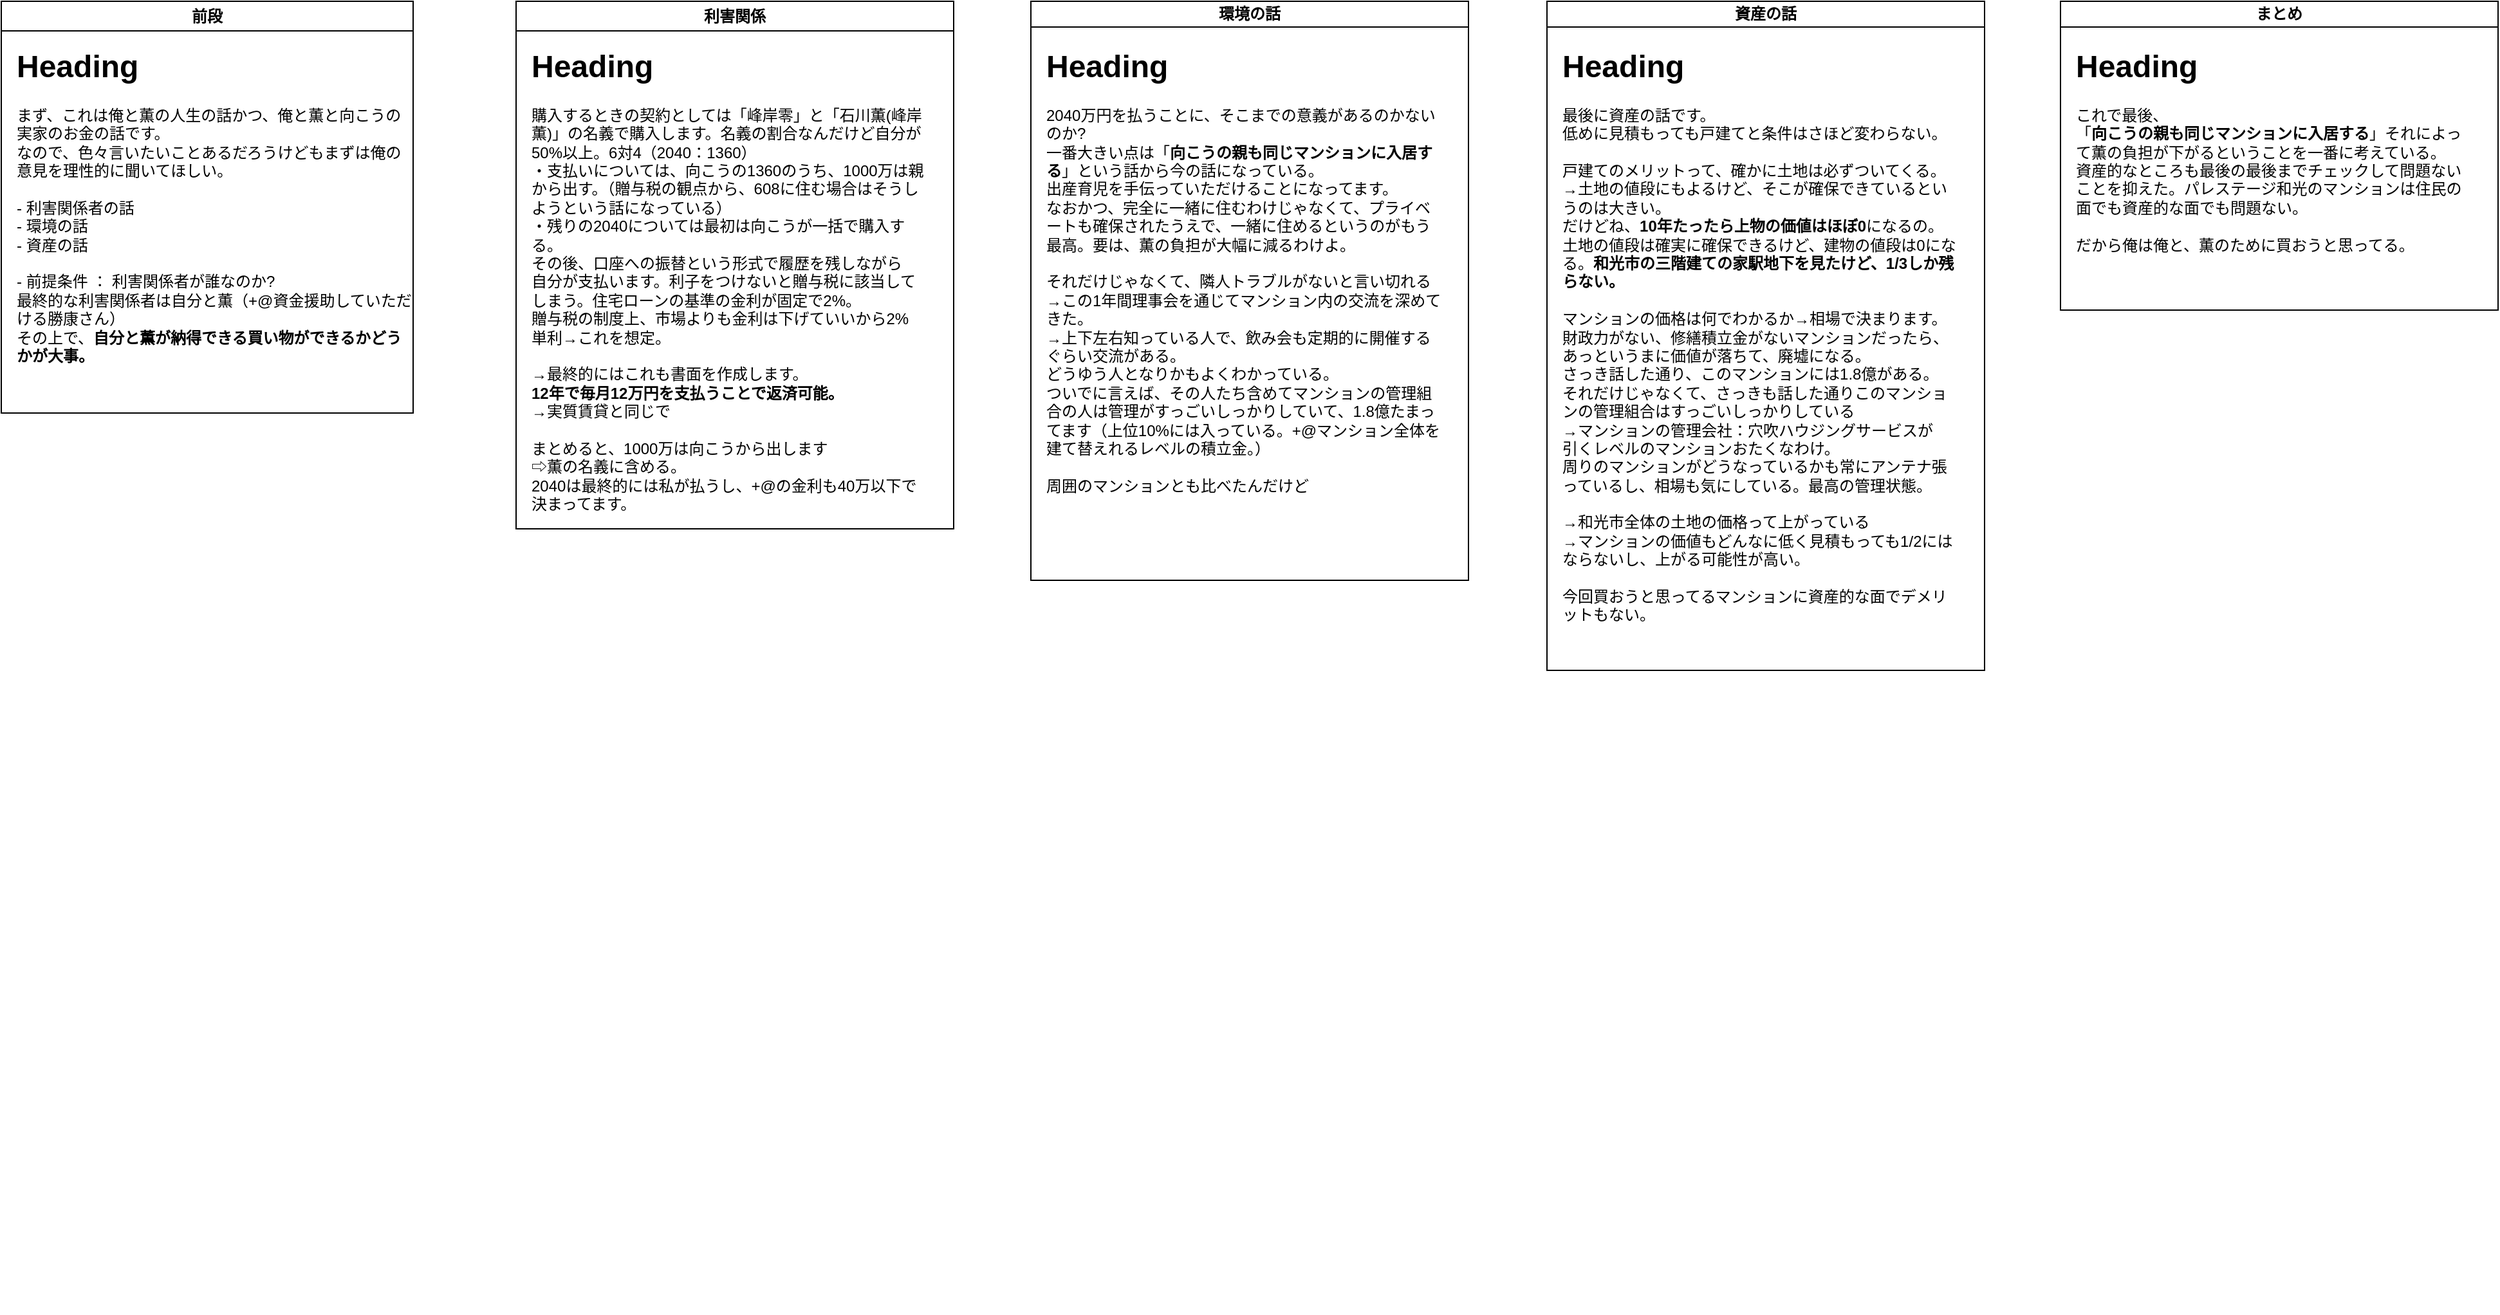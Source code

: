 <mxfile version="24.3.1" type="github" pages="4">
  <diagram name="説得" id="dhC7dpjMyy3n1bbPjUTI">
    <mxGraphModel dx="1674" dy="784" grid="1" gridSize="10" guides="1" tooltips="1" connect="1" arrows="1" fold="1" page="1" pageScale="1" pageWidth="827" pageHeight="1169" math="0" shadow="0">
      <root>
        <mxCell id="0" />
        <mxCell id="1" parent="0" />
        <mxCell id="foG0x-CLaeSb250egE1I-1" value="前段" style="swimlane;whiteSpace=wrap;html=1;" parent="1" vertex="1">
          <mxGeometry x="40" y="40" width="320" height="320" as="geometry" />
        </mxCell>
        <mxCell id="foG0x-CLaeSb250egE1I-4" value="&lt;h1 style=&quot;margin-top: 0px;&quot;&gt;Heading&lt;/h1&gt;&lt;div&gt;まず、これは俺と薫の人生の話かつ、俺と薫と向こうの実家のお金の話です。&lt;/div&gt;&lt;div&gt;なので、色々言いたいことあるだろうけどもまずは俺の意見を理性的に聞いてほしい。&lt;/div&gt;&lt;div&gt;&lt;br&gt;&lt;/div&gt;&lt;div&gt;- 利害関係者の話&lt;/div&gt;&lt;div&gt;- 環境の話&lt;/div&gt;&lt;div&gt;- 資産の話&lt;/div&gt;&lt;div&gt;&lt;br&gt;&lt;/div&gt;&lt;div&gt;- 前提条件 ： 利害関係者が誰なのか?&lt;/div&gt;&lt;div&gt;最終的な利害関係者は自分と薫（+@資金援助していただける勝康さん）&lt;br&gt;&lt;/div&gt;&lt;div&gt;その上で、&lt;b&gt;自分と薫が納得できる買い物ができるかどうかが大事。&lt;/b&gt;&lt;/div&gt;&lt;div&gt;&lt;br&gt;&lt;/div&gt;" style="text;html=1;whiteSpace=wrap;overflow=hidden;rounded=0;" parent="foG0x-CLaeSb250egE1I-1" vertex="1">
          <mxGeometry x="10" y="30" width="310" height="290" as="geometry" />
        </mxCell>
        <mxCell id="3SkstiafYZ7fMF2HQmnw-1" value="" style="shape=image;verticalLabelPosition=bottom;labelBackgroundColor=default;verticalAlign=top;aspect=fixed;imageAspect=0;image=https://prd-cdn-netmoney.storage.googleapis.com/images/YioWkUtnIEKkJemzrWbVTOXSDBUvpTLG/c96af983-182e-4b58-be43-63038ae558f5.jpg;" parent="1" vertex="1">
          <mxGeometry x="1150" y="660" width="600" height="400" as="geometry" />
        </mxCell>
        <mxCell id="3SkstiafYZ7fMF2HQmnw-2" value="利害関係" style="swimlane;whiteSpace=wrap;html=1;" parent="1" vertex="1">
          <mxGeometry x="440" y="40" width="340" height="410" as="geometry" />
        </mxCell>
        <mxCell id="3SkstiafYZ7fMF2HQmnw-3" value="&lt;h1 style=&quot;margin-top: 0px;&quot;&gt;Heading&lt;/h1&gt;&lt;div&gt;&lt;span style=&quot;background-color: initial;&quot;&gt;購入するときの契約としては「峰岸零」と「石川薫(峰岸薫)」の名義で購入します。名義の割合なんだけど自分が50%以上。6対4（&lt;/span&gt;&lt;span style=&quot;background-color: initial;&quot;&gt;2040&lt;/span&gt;&lt;span style=&quot;background-color: initial;&quot;&gt;：&lt;/span&gt;&lt;span style=&quot;background-color: initial;&quot;&gt;1360&lt;/span&gt;&lt;span style=&quot;background-color: initial;&quot;&gt;）&lt;/span&gt;&lt;br&gt;&lt;/div&gt;&lt;div&gt;・支払いについては、向こうの1360のうち、1000万は親から出す。（贈与税の観点から、608に住む場合はそうしようという話になっている）&lt;/div&gt;&lt;div&gt;・残りの2040については最初は向こうが一括で購入する。&lt;/div&gt;&lt;div&gt;その後、口座への振替という形式で履歴を残しながら&lt;/div&gt;&lt;div&gt;自分が支払います。利子をつけないと贈与税に該当してしまう。住宅ローンの基準の金利が固定で2%。&lt;/div&gt;&lt;div&gt;贈与税の制度上、市場よりも金利は下げていいから2%&lt;/div&gt;&lt;div&gt;単利→これを想定。&lt;/div&gt;&lt;div&gt;&lt;br&gt;&lt;/div&gt;&lt;div&gt;→最終的にはこれも書面を作成します。&lt;/div&gt;&lt;div&gt;&lt;b&gt;12年で毎月12万円を支払うことで返済可能。&lt;/b&gt;&lt;/div&gt;&lt;div&gt;→実質賃貸と同じで&lt;/div&gt;&lt;div&gt;&lt;br&gt;&lt;/div&gt;&lt;div&gt;まとめると、1000万は向こうから出します&lt;/div&gt;&lt;div&gt;⇨薫の名義に含める。&lt;/div&gt;&lt;div&gt;2040は最終的には私が払うし、+@の金利も40万以下で決まってます。&lt;/div&gt;&lt;div&gt;&lt;br&gt;&lt;/div&gt;" style="text;html=1;whiteSpace=wrap;overflow=hidden;rounded=0;" parent="3SkstiafYZ7fMF2HQmnw-2" vertex="1">
          <mxGeometry x="10" y="30" width="310" height="370" as="geometry" />
        </mxCell>
        <mxCell id="3SkstiafYZ7fMF2HQmnw-4" value="環境の話" style="swimlane;whiteSpace=wrap;html=1;startSize=20;" parent="1" vertex="1">
          <mxGeometry x="840" y="40" width="340" height="450" as="geometry" />
        </mxCell>
        <mxCell id="3SkstiafYZ7fMF2HQmnw-5" value="&lt;h1 style=&quot;margin-top: 0px;&quot;&gt;Heading&lt;/h1&gt;&lt;div&gt;2040万円を払うことに、そこまでの意義があるのかないのか?&lt;/div&gt;&lt;div&gt;一番大きい点は「&lt;b&gt;向こうの親も同じマンションに入居する&lt;/b&gt;」という話から今の話になっている。&lt;/div&gt;&lt;div&gt;出産育児を手伝っていただけることになってます。&lt;/div&gt;&lt;div&gt;なおかつ、完全に一緒に住むわけじゃなくて、プライベートも確保されたうえで、一緒に住めるというのがもう最高。要は、薫の負担が大幅に減るわけよ。&lt;/div&gt;&lt;div&gt;&lt;br&gt;&lt;/div&gt;&lt;div&gt;それだけじゃなくて、隣人トラブルがないと言い切れる&lt;/div&gt;&lt;div&gt;→この1年間理事会を通じてマンション内の交流を深めてきた。&lt;/div&gt;&lt;div&gt;→上下左右知っている人で、飲み会も定期的に開催するぐらい交流がある。&lt;/div&gt;&lt;div&gt;どうゆう人となりかもよくわかっている。&lt;/div&gt;&lt;div&gt;ついでに言えば、その人たち含めてマンションの管理組合の人は管理がすっごいしっかりしていて、1.8億たまってます（上位10%には入っている。+@マンション全体を建て替えれるレベルの積立金。）&lt;/div&gt;&lt;div&gt;&lt;br&gt;&lt;/div&gt;&lt;div&gt;周囲のマンションとも比べたんだけど&lt;/div&gt;&lt;div&gt;&lt;br&gt;&lt;/div&gt;&lt;div&gt;&lt;br&gt;&lt;/div&gt;&lt;div&gt;&lt;br&gt;&lt;/div&gt;" style="text;html=1;whiteSpace=wrap;overflow=hidden;rounded=0;" parent="3SkstiafYZ7fMF2HQmnw-4" vertex="1">
          <mxGeometry x="10" y="30" width="310" height="410" as="geometry" />
        </mxCell>
        <mxCell id="b4_Ncs32HFZQgM9vxh_t-1" value="資産の話" style="swimlane;whiteSpace=wrap;html=1;startSize=20;" parent="1" vertex="1">
          <mxGeometry x="1241" y="40" width="340" height="520" as="geometry" />
        </mxCell>
        <mxCell id="b4_Ncs32HFZQgM9vxh_t-2" value="&lt;h1 style=&quot;margin-top: 0px;&quot;&gt;Heading&lt;/h1&gt;&lt;div&gt;最後に資産の話です。&lt;/div&gt;&lt;div&gt;低めに見積もっても戸建てと条件はさほど変わらない。&lt;br&gt;&lt;/div&gt;&lt;div&gt;&lt;br&gt;&lt;/div&gt;&lt;div&gt;戸建てのメリットって、確かに土地は必ずついてくる。&lt;/div&gt;&lt;div&gt;→土地の値段にもよるけど、そこが確保できているというのは大きい。&lt;/div&gt;&lt;div&gt;だけどね、&lt;b&gt;10年たったら上物の価値はほぼ0&lt;/b&gt;になるの。&lt;/div&gt;&lt;div&gt;土地の値段は確実に確保できるけど、建物の値段は0になる。&lt;b&gt;和光市の三階建ての家駅地下を見たけど、1/3しか残らない。&lt;/b&gt;&lt;/div&gt;&lt;div&gt;&lt;br&gt;&lt;/div&gt;&lt;div&gt;マンションの価格は何でわかるか→相場で決まります。&lt;/div&gt;&lt;div&gt;財政力がない、修繕積立金がないマンションだったら、あっというまに価値が落ちて、廃墟になる。&lt;/div&gt;&lt;div&gt;さっき話した通り、このマンションには1.8億がある。&lt;/div&gt;&lt;div&gt;それだけじゃなくて、さっきも話した通りこのマンションの管理組合はすっごいしっかりしている&lt;/div&gt;&lt;div&gt;→マンションの管理会社：穴吹ハウジングサービスが&lt;/div&gt;&lt;div&gt;引くレベルのマンションおたくなわけ。&lt;/div&gt;&lt;div&gt;周りのマンションがどうなっているかも常にアンテナ張っているし、相場も気にしている。最高の管理状態。&lt;/div&gt;&lt;div&gt;&lt;br&gt;&lt;/div&gt;&lt;div&gt;→和光市全体の土地の価格って上がっている&lt;/div&gt;&lt;div&gt;→マンションの価値もどんなに低く見積もっても1/2にはならないし、上がる可能性が高い。&lt;/div&gt;&lt;div&gt;&lt;br&gt;&lt;/div&gt;&lt;div&gt;今回買おうと思ってるマンションに資産的な面でデメリットもない。&lt;/div&gt;" style="text;html=1;whiteSpace=wrap;overflow=hidden;rounded=0;" parent="b4_Ncs32HFZQgM9vxh_t-1" vertex="1">
          <mxGeometry x="10" y="30" width="310" height="470" as="geometry" />
        </mxCell>
        <mxCell id="b4_Ncs32HFZQgM9vxh_t-3" value="まとめ" style="swimlane;whiteSpace=wrap;html=1;startSize=20;" parent="1" vertex="1">
          <mxGeometry x="1640" y="40" width="340" height="240" as="geometry" />
        </mxCell>
        <mxCell id="b4_Ncs32HFZQgM9vxh_t-4" value="&lt;h1 style=&quot;margin-top: 0px;&quot;&gt;Heading&lt;/h1&gt;&lt;div&gt;これで最後、&lt;/div&gt;&lt;div&gt;「&lt;b&gt;向こうの親も同じマンションに入居する&lt;/b&gt;」それによって薫の負担が下がるということを一番に考えている。&lt;br&gt;&lt;/div&gt;&lt;div&gt;資産的なところも最後の最後までチェックして問題ないことを抑えた。パレステージ和光のマンションは住民の面でも資産的な面でも問題ない。&lt;/div&gt;&lt;div&gt;&lt;br&gt;&lt;/div&gt;&lt;div&gt;だから俺は俺と、薫のために買おうと思ってる。&lt;/div&gt;&lt;div&gt;&lt;br&gt;&lt;/div&gt;&lt;div&gt;&lt;br&gt;&lt;/div&gt;" style="text;html=1;whiteSpace=wrap;overflow=hidden;rounded=0;" parent="b4_Ncs32HFZQgM9vxh_t-3" vertex="1">
          <mxGeometry x="10" y="30" width="310" height="210" as="geometry" />
        </mxCell>
      </root>
    </mxGraphModel>
  </diagram>
  <diagram name="0503" id="h8QAUj8j9_u4T-ZswDpN">
    <mxGraphModel dx="1674" dy="784" grid="1" gridSize="10" guides="1" tooltips="1" connect="1" arrows="1" fold="1" page="1" pageScale="1" pageWidth="827" pageHeight="1169" math="0" shadow="0">
      <root>
        <mxCell id="9fn9Vp-uXQXRUbLLEoEW-0" />
        <mxCell id="9fn9Vp-uXQXRUbLLEoEW-1" parent="9fn9Vp-uXQXRUbLLEoEW-0" />
        <mxCell id="9fn9Vp-uXQXRUbLLEoEW-2" value="基本スタンス" style="swimlane;whiteSpace=wrap;html=1;" vertex="1" parent="9fn9Vp-uXQXRUbLLEoEW-1">
          <mxGeometry x="40" y="240" width="320" height="160" as="geometry" />
        </mxCell>
        <mxCell id="9fn9Vp-uXQXRUbLLEoEW-3" value="&lt;h1 style=&quot;margin-top: 0px;&quot;&gt;Heading&lt;/h1&gt;&lt;div&gt;lineで話した通りだよ。最終的には現状維持で&lt;/div&gt;&lt;div&gt;今まで通りパレステージ和光に住んでる。&lt;/div&gt;&lt;div&gt;&lt;br&gt;&lt;/div&gt;" style="text;html=1;whiteSpace=wrap;overflow=hidden;rounded=0;" vertex="1" parent="9fn9Vp-uXQXRUbLLEoEW-2">
          <mxGeometry x="10" y="30" width="310" height="120" as="geometry" />
        </mxCell>
        <mxCell id="9fn9Vp-uXQXRUbLLEoEW-4" value="&lt;span style=&quot;font-weight: 400; text-align: left;&quot;&gt;608ってどうした?&lt;/span&gt;" style="swimlane;whiteSpace=wrap;html=1;" vertex="1" parent="9fn9Vp-uXQXRUbLLEoEW-1">
          <mxGeometry x="1280" y="230" width="340" height="160" as="geometry" />
        </mxCell>
        <mxCell id="9fn9Vp-uXQXRUbLLEoEW-5" value="&lt;h1 style=&quot;margin-top: 0px;&quot;&gt;Heading&lt;/h1&gt;&lt;div&gt;（基本は薫に任せるが）&lt;/div&gt;&lt;div&gt;なんか向こうの親父さんが買ったらしい。&lt;/div&gt;&lt;div&gt;詳しくはわからんけど、&lt;/div&gt;" style="text;html=1;whiteSpace=wrap;overflow=hidden;rounded=0;" vertex="1" parent="9fn9Vp-uXQXRUbLLEoEW-4">
          <mxGeometry x="10" y="30" width="310" height="120" as="geometry" />
        </mxCell>
        <mxCell id="9fn9Vp-uXQXRUbLLEoEW-6" value="&lt;span style=&quot;font-weight: 400; text-align: left;&quot;&gt;line&lt;/span&gt;" style="swimlane;whiteSpace=wrap;html=1;" vertex="1" parent="9fn9Vp-uXQXRUbLLEoEW-1">
          <mxGeometry x="40" y="40" width="340" height="160" as="geometry" />
        </mxCell>
        <mxCell id="9fn9Vp-uXQXRUbLLEoEW-7" value="&lt;h1 style=&quot;margin-top: 0px;&quot;&gt;&lt;br&gt;&lt;/h1&gt;&lt;div&gt;&lt;div&gt;色々考えたけどマンション購入は一度なしにして他も見てみます&lt;/div&gt;&lt;div&gt;なので今週日曜日の訪問もとりあえず大丈夫です&lt;/div&gt;&lt;div&gt;急な連絡でご心配おかけしました&lt;/div&gt;&lt;/div&gt;" style="text;html=1;whiteSpace=wrap;overflow=hidden;rounded=0;" vertex="1" parent="9fn9Vp-uXQXRUbLLEoEW-6">
          <mxGeometry x="10" y="30" width="310" height="120" as="geometry" />
        </mxCell>
        <mxCell id="bJQQWbdfCK1tg6C53SlZ-0" value="そもそもの話、なんでマンション買おうってなった?" style="swimlane;whiteSpace=wrap;html=1;" vertex="1" parent="9fn9Vp-uXQXRUbLLEoEW-1">
          <mxGeometry x="40" y="440" width="320" height="160" as="geometry" />
        </mxCell>
        <mxCell id="bJQQWbdfCK1tg6C53SlZ-1" value="&lt;h1 style=&quot;margin-top: 0px;&quot;&gt;Heading&lt;/h1&gt;&lt;div&gt;あーそもそもの話さ、今回籍入れるってなったじゃん。&lt;/div&gt;&lt;div&gt;それ考えたときに、ずっと家賃でいいのかって話よ。&lt;/div&gt;&lt;div&gt;家賃って捨てる金だからさそれよりはローン組んだり&lt;/div&gt;&lt;div&gt;お金借りたりして&lt;/div&gt;" style="text;html=1;whiteSpace=wrap;overflow=hidden;rounded=0;" vertex="1" parent="bJQQWbdfCK1tg6C53SlZ-0">
          <mxGeometry x="10" y="30" width="310" height="120" as="geometry" />
        </mxCell>
        <mxCell id="bJQQWbdfCK1tg6C53SlZ-2" value="どんなマンションなの?" style="swimlane;whiteSpace=wrap;html=1;" vertex="1" parent="9fn9Vp-uXQXRUbLLEoEW-1">
          <mxGeometry x="40" y="640" width="320" height="160" as="geometry" />
        </mxCell>
        <mxCell id="bJQQWbdfCK1tg6C53SlZ-3" value="&lt;h1 style=&quot;margin-top: 0px;&quot;&gt;Heading&lt;/h1&gt;&lt;div&gt;シェリエっていう朝霞のマンションで&lt;br&gt;&lt;/div&gt;&lt;div&gt;値段もそんなにべらぼうに高いわけじゃないから。&lt;/div&gt;&lt;div&gt;&lt;br&gt;&lt;/div&gt;" style="text;html=1;whiteSpace=wrap;overflow=hidden;rounded=0;" vertex="1" parent="bJQQWbdfCK1tg6C53SlZ-2">
          <mxGeometry x="10" y="30" width="310" height="120" as="geometry" />
        </mxCell>
      </root>
    </mxGraphModel>
  </diagram>
  <diagram id="SdWDtHSQ3PRxiJJKlAN3" name="3/27">
    <mxGraphModel dx="1674" dy="784" grid="1" gridSize="10" guides="1" tooltips="1" connect="1" arrows="1" fold="1" page="1" pageScale="1" pageWidth="827" pageHeight="1169" math="0" shadow="0">
      <root>
        <mxCell id="0" />
        <mxCell id="1" parent="0" />
        <mxCell id="CpOxr3M4tCx_cOBMShgT-1" value="前段" style="swimlane;whiteSpace=wrap;html=1;" parent="1" vertex="1">
          <mxGeometry x="40" y="240" width="320" height="430" as="geometry" />
        </mxCell>
        <mxCell id="CpOxr3M4tCx_cOBMShgT-2" value="&lt;h1 style=&quot;margin-top: 0px;&quot;&gt;Heading&lt;/h1&gt;&lt;div&gt;最終的には、現状維持です。&lt;/div&gt;&lt;div&gt;&lt;span style=&quot;background-color: initial;&quot;&gt;このまま101に住んでいくし、しばらくは家賃支払いになると思ってます。&lt;/span&gt;&lt;br&gt;&lt;/div&gt;&lt;div&gt;&lt;br&gt;&lt;/div&gt;&lt;div&gt;ただね、出産前までには落ち着きたいし&lt;/div&gt;&lt;div&gt;遅くとも子供が小学校入る前までが妥当な時期かなと思ってます。&lt;/div&gt;&lt;div&gt;→そこまでずっと家賃だと、家賃って極端な話捨てる金だから。お金の点で、落ち着くべきだと思う。&lt;/div&gt;&lt;div&gt;&lt;br&gt;&lt;/div&gt;&lt;div&gt;ただ、考慮時間が1週間は短かったし、それについても向こうの親と話してます。&lt;/div&gt;&lt;div&gt;こうゆうこと考えていたのであればもっと早めに話してほしいという風に言ったし、そこは納得してもらいました。&lt;/div&gt;&lt;div&gt;&lt;br&gt;&lt;/div&gt;&lt;div&gt;でも、マンション自体の話で行くとおれは資産は少なくとも落ちないと思う。&lt;/div&gt;&lt;div&gt;&lt;br&gt;&lt;/div&gt;&lt;div&gt;&lt;br&gt;&lt;/div&gt;" style="text;html=1;whiteSpace=wrap;overflow=hidden;rounded=0;" parent="CpOxr3M4tCx_cOBMShgT-1" vertex="1">
          <mxGeometry x="10" y="30" width="310" height="400" as="geometry" />
        </mxCell>
        <mxCell id="cpBcZgYPKQHLCi0j5f3B-1" value="&lt;span style=&quot;font-weight: 400; text-align: left;&quot;&gt;こうゆうこと&lt;/span&gt;" style="swimlane;whiteSpace=wrap;html=1;" parent="1" vertex="1">
          <mxGeometry x="440" y="240" width="340" height="160" as="geometry" />
        </mxCell>
        <mxCell id="cpBcZgYPKQHLCi0j5f3B-2" value="&lt;h1 style=&quot;margin-top: 0px;&quot;&gt;Heading&lt;/h1&gt;&lt;div&gt;・同じマンションに住むこと&lt;/div&gt;&lt;div&gt;・名義は1:1で支払うこと&lt;/div&gt;&lt;div&gt;・その際に育児などの面倒も一緒に見てくれること&lt;/div&gt;" style="text;html=1;whiteSpace=wrap;overflow=hidden;rounded=0;" parent="cpBcZgYPKQHLCi0j5f3B-1" vertex="1">
          <mxGeometry x="10" y="30" width="310" height="120" as="geometry" />
        </mxCell>
        <mxCell id="fJ0gMHYLRXLqGnPyuAHR-1" value="&lt;span style=&quot;font-weight: 400; text-align: left;&quot;&gt;line&lt;/span&gt;" style="swimlane;whiteSpace=wrap;html=1;" parent="1" vertex="1">
          <mxGeometry x="40" y="40" width="340" height="160" as="geometry" />
        </mxCell>
        <mxCell id="fJ0gMHYLRXLqGnPyuAHR-2" value="&lt;h1 style=&quot;margin-top: 0px;&quot;&gt;&lt;br&gt;&lt;/h1&gt;&lt;div&gt;&lt;div&gt;色々考えたけどマンション購入は一度なしにして他も見てみます&lt;/div&gt;&lt;div&gt;なので今週日曜日の訪問もとりあえず大丈夫です&lt;/div&gt;&lt;div&gt;急な連絡でご心配おかけしました&lt;/div&gt;&lt;/div&gt;" style="text;html=1;whiteSpace=wrap;overflow=hidden;rounded=0;" parent="fJ0gMHYLRXLqGnPyuAHR-1" vertex="1">
          <mxGeometry x="10" y="30" width="310" height="120" as="geometry" />
        </mxCell>
      </root>
    </mxGraphModel>
  </diagram>
  <diagram id="T59RPXPjRiN5-wR8p1Ta" name="罠を置く">
    <mxGraphModel dx="1194" dy="615" grid="1" gridSize="10" guides="1" tooltips="1" connect="1" arrows="1" fold="1" page="1" pageScale="1" pageWidth="827" pageHeight="1169" math="0" shadow="0">
      <root>
        <mxCell id="0" />
        <mxCell id="1" parent="0" />
        <mxCell id="7hIS9hSXeMiG4SoWA7Pw-1" value="&lt;h1 style=&quot;margin-top: 0px;&quot;&gt;飛車を取れる！&lt;/h1&gt;&lt;div&gt;&lt;br&gt;&lt;/div&gt;&lt;div&gt;と思わせて、&lt;/div&gt;&lt;div&gt;角銀金と交換させる手口。&lt;/div&gt;&lt;div&gt;&lt;br&gt;&lt;/div&gt;&lt;div&gt;&lt;br&gt;&lt;/div&gt;&lt;div&gt;&lt;br&gt;&lt;/div&gt;" style="text;html=1;whiteSpace=wrap;overflow=hidden;rounded=0;" vertex="1" parent="1">
          <mxGeometry x="50" y="70" width="310" height="290" as="geometry" />
        </mxCell>
      </root>
    </mxGraphModel>
  </diagram>
</mxfile>
